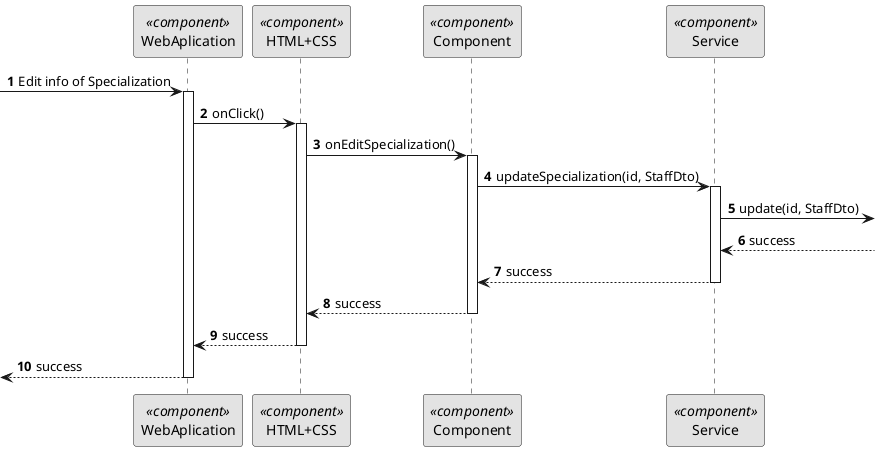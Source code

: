@startuml
skinparam monochrome true
skinparam packageStyle rectangle
skinparam shadowing false

autonumber

participant "WebAplication" as FE <<component>>
participant "HTML+CSS" as HT <<component>>
participant "Component" as CM <<component>>
participant "Service" as SERV <<component>>



-> FE : Edit info of Specialization
activate FE

 FE -> HT : onClick()
 activate HT

 HT -> CM : onEditSpecialization()
activate CM
CM -> SERV : updateSpecialization(id, StaffDto)
activate SERV
SERV ->: update(id, StaffDto)


SERV <-- : success

SERV --> CM : success

deactivate SERV
CM --> HT: success

deactivate CM

HT --> FE : success
deactivate HT

<-- FE : success


deactivate FE




@enduml